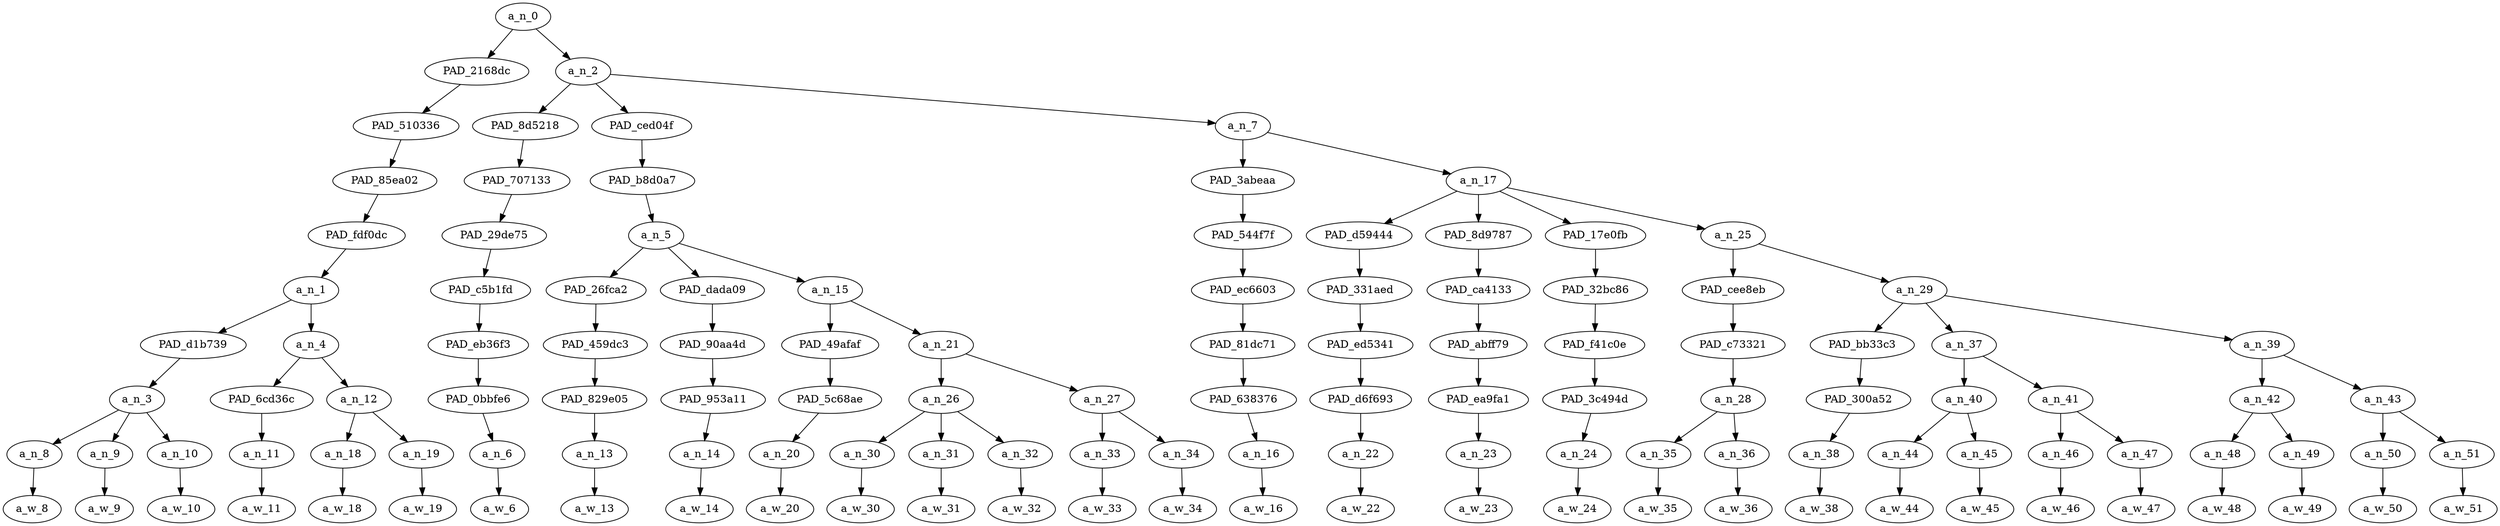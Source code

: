 strict digraph "" {
	a_n_0	[div_dir=1,
		index=0,
		level=9,
		pos="7.553819444444444,9!",
		text_span="[0, 1, 2, 3, 4, 5, 6, 7, 8, 9, 10, 11, 12, 13, 14, 15, 16, 17, 18, 19, 20, 21, 22, 23, 24, 25, 26, 27, 28, 29]",
		value=1.00000003];
	PAD_2168dc	[div_dir=1,
		index=0,
		level=8,
		pos="2.375,8!",
		text_span="[0, 1, 2, 3, 4, 5]",
		value=0.23959648];
	a_n_0 -> PAD_2168dc;
	a_n_2	[div_dir=1,
		index=1,
		level=8,
		pos="12.732638888888888,8!",
		text_span="[6, 7, 8, 9, 10, 11, 12, 13, 14, 15, 16, 17, 18, 19, 20, 21, 22, 23, 24, 25, 26, 27, 28, 29]",
		value=0.75987791];
	a_n_0 -> a_n_2;
	PAD_510336	[div_dir=1,
		index=0,
		level=7,
		pos="2.375,7!",
		text_span="[0, 1, 2, 3, 4, 5]",
		value=0.23959648];
	PAD_2168dc -> PAD_510336;
	PAD_85ea02	[div_dir=1,
		index=0,
		level=6,
		pos="2.375,6!",
		text_span="[0, 1, 2, 3, 4, 5]",
		value=0.23959648];
	PAD_510336 -> PAD_85ea02;
	PAD_fdf0dc	[div_dir=1,
		index=0,
		level=5,
		pos="2.375,5!",
		text_span="[0, 1, 2, 3, 4, 5]",
		value=0.23959648];
	PAD_85ea02 -> PAD_fdf0dc;
	a_n_1	[div_dir=1,
		index=0,
		level=4,
		pos="2.375,4!",
		text_span="[0, 1, 2, 3, 4, 5]",
		value=0.23959648];
	PAD_fdf0dc -> a_n_1;
	PAD_d1b739	[div_dir=1,
		index=0,
		level=3,
		pos="1.0,3!",
		text_span="[0, 1, 2]",
		value=0.11701943];
	a_n_1 -> PAD_d1b739;
	a_n_4	[div_dir=1,
		index=1,
		level=3,
		pos="3.75,3!",
		text_span="[3, 4, 5]",
		value=0.12219103];
	a_n_1 -> a_n_4;
	a_n_3	[div_dir=1,
		index=0,
		level=2,
		pos="1.0,2!",
		text_span="[0, 1, 2]",
		value=0.11701943];
	PAD_d1b739 -> a_n_3;
	a_n_8	[div_dir=1,
		index=0,
		level=1,
		pos="0.0,1!",
		text_span="[0]",
		value=0.02797955];
	a_n_3 -> a_n_8;
	a_n_9	[div_dir=1,
		index=1,
		level=1,
		pos="1.0,1!",
		text_span="[1]",
		value=0.05967319];
	a_n_3 -> a_n_9;
	a_n_10	[div_dir=1,
		index=2,
		level=1,
		pos="2.0,1!",
		text_span="[2]",
		value=0.02907628];
	a_n_3 -> a_n_10;
	a_w_8	[div_dir=0,
		index=0,
		level=0,
		pos="0,0!",
		text_span="[0]",
		value=a];
	a_n_8 -> a_w_8;
	a_w_9	[div_dir=0,
		index=1,
		level=0,
		pos="1,0!",
		text_span="[1]",
		value=facile];
	a_n_9 -> a_w_9;
	a_w_10	[div_dir=0,
		index=2,
		level=0,
		pos="2,0!",
		text_span="[2]",
		value=claim];
	a_n_10 -> a_w_10;
	PAD_6cd36c	[div_dir=1,
		index=1,
		level=2,
		pos="3.0,2!",
		text_span="[3]",
		value=0.02104504];
	a_n_4 -> PAD_6cd36c;
	a_n_12	[div_dir=1,
		index=2,
		level=2,
		pos="4.5,2!",
		text_span="[4, 5]",
		value=0.10089165];
	a_n_4 -> a_n_12;
	a_n_11	[div_dir=1,
		index=3,
		level=1,
		pos="3.0,1!",
		text_span="[3]",
		value=0.02104504];
	PAD_6cd36c -> a_n_11;
	a_w_11	[div_dir=0,
		index=3,
		level=0,
		pos="3,0!",
		text_span="[3]",
		value=of];
	a_n_11 -> a_w_11;
	a_n_18	[div_dir=1,
		index=4,
		level=1,
		pos="4.0,1!",
		text_span="[4]",
		value=0.03183013];
	a_n_12 -> a_n_18;
	a_n_19	[div_dir=1,
		index=5,
		level=1,
		pos="5.0,1!",
		text_span="[5]",
		value=0.06883167];
	a_n_12 -> a_n_19;
	a_w_18	[div_dir=0,
		index=4,
		level=0,
		pos="4,0!",
		text_span="[4]",
		value=anti];
	a_n_18 -> a_w_18;
	a_w_19	[div_dir=0,
		index=5,
		level=0,
		pos="5,0!",
		text_span="[5]",
		value=semitism];
	a_n_19 -> a_w_19;
	PAD_8d5218	[div_dir=-1,
		index=2,
		level=7,
		pos="14.0,7!",
		text_span="[14]",
		value=0.02387654];
	a_n_2 -> PAD_8d5218;
	PAD_ced04f	[div_dir=1,
		index=1,
		level=7,
		pos="7.541666666666667,7!",
		text_span="[6, 7, 8, 9, 10, 11, 12, 13]",
		value=0.25353852];
	a_n_2 -> PAD_ced04f;
	a_n_7	[div_dir=1,
		index=3,
		level=7,
		pos="16.65625,7!",
		text_span="[15, 16, 17, 18, 19, 20, 21, 22, 23, 24, 25, 26, 27, 28, 29]",
		value=0.48207853];
	a_n_2 -> a_n_7;
	PAD_707133	[div_dir=-1,
		index=2,
		level=6,
		pos="14.0,6!",
		text_span="[14]",
		value=0.02387654];
	PAD_8d5218 -> PAD_707133;
	PAD_29de75	[div_dir=-1,
		index=2,
		level=5,
		pos="14.0,5!",
		text_span="[14]",
		value=0.02387654];
	PAD_707133 -> PAD_29de75;
	PAD_c5b1fd	[div_dir=-1,
		index=4,
		level=4,
		pos="14.0,4!",
		text_span="[14]",
		value=0.02387654];
	PAD_29de75 -> PAD_c5b1fd;
	PAD_eb36f3	[div_dir=-1,
		index=6,
		level=3,
		pos="14.0,3!",
		text_span="[14]",
		value=0.02387654];
	PAD_c5b1fd -> PAD_eb36f3;
	PAD_0bbfe6	[div_dir=-1,
		index=8,
		level=2,
		pos="14.0,2!",
		text_span="[14]",
		value=0.02387654];
	PAD_eb36f3 -> PAD_0bbfe6;
	a_n_6	[div_dir=-1,
		index=14,
		level=1,
		pos="14.0,1!",
		text_span="[14]",
		value=0.02387654];
	PAD_0bbfe6 -> a_n_6;
	a_w_6	[div_dir=0,
		index=14,
		level=0,
		pos="14,0!",
		text_span="[14]",
		value=and];
	a_n_6 -> a_w_6;
	PAD_b8d0a7	[div_dir=1,
		index=1,
		level=6,
		pos="7.541666666666667,6!",
		text_span="[6, 7, 8, 9, 10, 11, 12, 13]",
		value=0.25353852];
	PAD_ced04f -> PAD_b8d0a7;
	a_n_5	[div_dir=1,
		index=1,
		level=5,
		pos="7.541666666666667,5!",
		text_span="[6, 7, 8, 9, 10, 11, 12, 13]",
		value=0.25353852];
	PAD_b8d0a7 -> a_n_5;
	PAD_26fca2	[div_dir=-1,
		index=1,
		level=4,
		pos="6.0,4!",
		text_span="[6]",
		value=0.01816694];
	a_n_5 -> PAD_26fca2;
	PAD_dada09	[div_dir=-1,
		index=2,
		level=4,
		pos="7.0,4!",
		text_span="[7]",
		value=0.01479086];
	a_n_5 -> PAD_dada09;
	a_n_15	[div_dir=1,
		index=3,
		level=4,
		pos="9.625,4!",
		text_span="[8, 9, 10, 11, 12, 13]",
		value=0.22024265];
	a_n_5 -> a_n_15;
	PAD_459dc3	[div_dir=-1,
		index=2,
		level=3,
		pos="6.0,3!",
		text_span="[6]",
		value=0.01816694];
	PAD_26fca2 -> PAD_459dc3;
	PAD_829e05	[div_dir=-1,
		index=3,
		level=2,
		pos="6.0,2!",
		text_span="[6]",
		value=0.01816694];
	PAD_459dc3 -> PAD_829e05;
	a_n_13	[div_dir=-1,
		index=6,
		level=1,
		pos="6.0,1!",
		text_span="[6]",
		value=0.01816694];
	PAD_829e05 -> a_n_13;
	a_w_13	[div_dir=0,
		index=6,
		level=0,
		pos="6,0!",
		text_span="[6]",
		value=does];
	a_n_13 -> a_w_13;
	PAD_90aa4d	[div_dir=-1,
		index=3,
		level=3,
		pos="7.0,3!",
		text_span="[7]",
		value=0.01479086];
	PAD_dada09 -> PAD_90aa4d;
	PAD_953a11	[div_dir=-1,
		index=4,
		level=2,
		pos="7.0,2!",
		text_span="[7]",
		value=0.01479086];
	PAD_90aa4d -> PAD_953a11;
	a_n_14	[div_dir=-1,
		index=7,
		level=1,
		pos="7.0,1!",
		text_span="[7]",
		value=0.01479086];
	PAD_953a11 -> a_n_14;
	a_w_14	[div_dir=0,
		index=7,
		level=0,
		pos="7,0!",
		text_span="[7]",
		value=not];
	a_n_14 -> a_w_14;
	PAD_49afaf	[div_dir=1,
		index=4,
		level=3,
		pos="8.0,3!",
		text_span="[8]",
		value=0.02489459];
	a_n_15 -> PAD_49afaf;
	a_n_21	[div_dir=1,
		index=5,
		level=3,
		pos="11.25,3!",
		text_span="[9, 10, 11, 12, 13]",
		value=0.19494902];
	a_n_15 -> a_n_21;
	PAD_5c68ae	[div_dir=1,
		index=5,
		level=2,
		pos="8.0,2!",
		text_span="[8]",
		value=0.02489459];
	PAD_49afaf -> PAD_5c68ae;
	a_n_20	[div_dir=1,
		index=8,
		level=1,
		pos="8.0,1!",
		text_span="[8]",
		value=0.02489459];
	PAD_5c68ae -> a_n_20;
	a_w_20	[div_dir=0,
		index=8,
		level=0,
		pos="8,0!",
		text_span="[8]",
		value=equal];
	a_n_20 -> a_w_20;
	a_n_26	[div_dir=1,
		index=6,
		level=2,
		pos="10.0,2!",
		text_span="[9, 10, 11]",
		value=0.07366969];
	a_n_21 -> a_n_26;
	a_n_27	[div_dir=1,
		index=7,
		level=2,
		pos="12.5,2!",
		text_span="[12, 13]",
		value=0.12087085];
	a_n_21 -> a_n_27;
	a_n_30	[div_dir=1,
		index=9,
		level=1,
		pos="9.0,1!",
		text_span="[9]",
		value=0.01748359];
	a_n_26 -> a_n_30;
	a_n_31	[div_dir=1,
		index=10,
		level=1,
		pos="10.0,1!",
		text_span="[10]",
		value=0.02726528];
	a_n_26 -> a_n_31;
	a_n_32	[div_dir=-1,
		index=11,
		level=1,
		pos="11.0,1!",
		text_span="[11]",
		value=0.02886638];
	a_n_26 -> a_n_32;
	a_w_30	[div_dir=0,
		index=9,
		level=0,
		pos="9,0!",
		text_span="[9]",
		value=the];
	a_n_30 -> a_w_30;
	a_w_31	[div_dir=0,
		index=10,
		level=0,
		pos="10,0!",
		text_span="[10]",
		value=new];
	a_n_31 -> a_w_31;
	a_w_32	[div_dir=0,
		index=11,
		level=0,
		pos="11,0!",
		text_span="[11]",
		value=ones];
	a_n_32 -> a_w_32;
	a_n_33	[div_dir=1,
		index=12,
		level=1,
		pos="12.0,1!",
		text_span="[12]",
		value=0.04559299];
	a_n_27 -> a_n_33;
	a_n_34	[div_dir=1,
		index=13,
		level=1,
		pos="13.0,1!",
		text_span="[13]",
		value=0.07468529];
	a_n_27 -> a_n_34;
	a_w_33	[div_dir=0,
		index=12,
		level=0,
		pos="12,0!",
		text_span="[12]",
		value=murder];
	a_n_33 -> a_w_33;
	a_w_34	[div_dir=0,
		index=13,
		level=0,
		pos="13,0!",
		text_span="[13]",
		value=jews];
	a_n_34 -> a_w_34;
	PAD_3abeaa	[div_dir=1,
		index=3,
		level=6,
		pos="15.0,6!",
		text_span="[15]",
		value=0.01944975];
	a_n_7 -> PAD_3abeaa;
	a_n_17	[div_dir=1,
		index=4,
		level=6,
		pos="18.3125,6!",
		text_span="[16, 17, 18, 19, 20, 21, 22, 23, 24, 25, 26, 27, 28, 29]",
		value=0.46235768];
	a_n_7 -> a_n_17;
	PAD_544f7f	[div_dir=1,
		index=3,
		level=5,
		pos="15.0,5!",
		text_span="[15]",
		value=0.01944975];
	PAD_3abeaa -> PAD_544f7f;
	PAD_ec6603	[div_dir=1,
		index=5,
		level=4,
		pos="15.0,4!",
		text_span="[15]",
		value=0.01944975];
	PAD_544f7f -> PAD_ec6603;
	PAD_81dc71	[div_dir=1,
		index=7,
		level=3,
		pos="15.0,3!",
		text_span="[15]",
		value=0.01944975];
	PAD_ec6603 -> PAD_81dc71;
	PAD_638376	[div_dir=1,
		index=9,
		level=2,
		pos="15.0,2!",
		text_span="[15]",
		value=0.01944975];
	PAD_81dc71 -> PAD_638376;
	a_n_16	[div_dir=1,
		index=15,
		level=1,
		pos="15.0,1!",
		text_span="[15]",
		value=0.01944975];
	PAD_638376 -> a_n_16;
	a_w_16	[div_dir=0,
		index=15,
		level=0,
		pos="15,0!",
		text_span="[15]",
		value=are];
	a_n_16 -> a_w_16;
	PAD_d59444	[div_dir=1,
		index=4,
		level=5,
		pos="16.0,5!",
		text_span="[16]",
		value=0.02492527];
	a_n_17 -> PAD_d59444;
	PAD_8d9787	[div_dir=1,
		index=5,
		level=5,
		pos="17.0,5!",
		text_span="[17]",
		value=0.01967279];
	a_n_17 -> PAD_8d9787;
	PAD_17e0fb	[div_dir=1,
		index=6,
		level=5,
		pos="18.0,5!",
		text_span="[18]",
		value=0.01854180];
	a_n_17 -> PAD_17e0fb;
	a_n_25	[div_dir=1,
		index=7,
		level=5,
		pos="22.25,5!",
		text_span="[19, 20, 21, 22, 23, 24, 25, 26, 27, 28, 29]",
		value=0.39895507];
	a_n_17 -> a_n_25;
	PAD_331aed	[div_dir=1,
		index=6,
		level=4,
		pos="16.0,4!",
		text_span="[16]",
		value=0.02492527];
	PAD_d59444 -> PAD_331aed;
	PAD_ed5341	[div_dir=1,
		index=8,
		level=3,
		pos="16.0,3!",
		text_span="[16]",
		value=0.02492527];
	PAD_331aed -> PAD_ed5341;
	PAD_d6f693	[div_dir=1,
		index=10,
		level=2,
		pos="16.0,2!",
		text_span="[16]",
		value=0.02492527];
	PAD_ed5341 -> PAD_d6f693;
	a_n_22	[div_dir=1,
		index=16,
		level=1,
		pos="16.0,1!",
		text_span="[16]",
		value=0.02492527];
	PAD_d6f693 -> a_n_22;
	a_w_22	[div_dir=0,
		index=16,
		level=0,
		pos="16,0!",
		text_span="[16]",
		value=driving];
	a_n_22 -> a_w_22;
	PAD_ca4133	[div_dir=1,
		index=7,
		level=4,
		pos="17.0,4!",
		text_span="[17]",
		value=0.01967279];
	PAD_8d9787 -> PAD_ca4133;
	PAD_abff79	[div_dir=1,
		index=9,
		level=3,
		pos="17.0,3!",
		text_span="[17]",
		value=0.01967279];
	PAD_ca4133 -> PAD_abff79;
	PAD_ea9fa1	[div_dir=1,
		index=11,
		level=2,
		pos="17.0,2!",
		text_span="[17]",
		value=0.01967279];
	PAD_abff79 -> PAD_ea9fa1;
	a_n_23	[div_dir=1,
		index=17,
		level=1,
		pos="17.0,1!",
		text_span="[17]",
		value=0.01967279];
	PAD_ea9fa1 -> a_n_23;
	a_w_23	[div_dir=0,
		index=17,
		level=0,
		pos="17,0!",
		text_span="[17]",
		value=them];
	a_n_23 -> a_w_23;
	PAD_32bc86	[div_dir=1,
		index=8,
		level=4,
		pos="18.0,4!",
		text_span="[18]",
		value=0.01854180];
	PAD_17e0fb -> PAD_32bc86;
	PAD_f41c0e	[div_dir=1,
		index=10,
		level=3,
		pos="18.0,3!",
		text_span="[18]",
		value=0.01854180];
	PAD_32bc86 -> PAD_f41c0e;
	PAD_3c494d	[div_dir=1,
		index=12,
		level=2,
		pos="18.0,2!",
		text_span="[18]",
		value=0.01854180];
	PAD_f41c0e -> PAD_3c494d;
	a_n_24	[div_dir=1,
		index=18,
		level=1,
		pos="18.0,1!",
		text_span="[18]",
		value=0.01854180];
	PAD_3c494d -> a_n_24;
	a_w_24	[div_dir=0,
		index=18,
		level=0,
		pos="18,0!",
		text_span="[18]",
		value=out];
	a_n_24 -> a_w_24;
	PAD_cee8eb	[div_dir=1,
		index=9,
		level=4,
		pos="19.5,4!",
		text_span="[19, 20]",
		value=0.04004791];
	a_n_25 -> PAD_cee8eb;
	a_n_29	[div_dir=1,
		index=10,
		level=4,
		pos="25.0,4!",
		text_span="[21, 22, 23, 24, 25, 26, 27, 28, 29]",
		value=0.35869125];
	a_n_25 -> a_n_29;
	PAD_c73321	[div_dir=1,
		index=11,
		level=3,
		pos="19.5,3!",
		text_span="[19, 20]",
		value=0.04004791];
	PAD_cee8eb -> PAD_c73321;
	a_n_28	[div_dir=1,
		index=13,
		level=2,
		pos="19.5,2!",
		text_span="[19, 20]",
		value=0.04004791];
	PAD_c73321 -> a_n_28;
	a_n_35	[div_dir=1,
		index=19,
		level=1,
		pos="19.0,1!",
		text_span="[19]",
		value=0.02185650];
	a_n_28 -> a_n_35;
	a_n_36	[div_dir=1,
		index=20,
		level=1,
		pos="20.0,1!",
		text_span="[20]",
		value=0.01814698];
	a_n_28 -> a_n_36;
	a_w_35	[div_dir=0,
		index=19,
		level=0,
		pos="19,0!",
		text_span="[19]",
		value=especially];
	a_n_35 -> a_w_35;
	a_w_36	[div_dir=0,
		index=20,
		level=0,
		pos="20,0!",
		text_span="[20]",
		value=when];
	a_n_36 -> a_w_36;
	PAD_bb33c3	[div_dir=-1,
		index=13,
		level=3,
		pos="25.0,3!",
		text_span="[25]",
		value=0.01845830];
	a_n_29 -> PAD_bb33c3;
	a_n_37	[div_dir=1,
		index=12,
		level=3,
		pos="22.5,3!",
		text_span="[21, 22, 23, 24]",
		value=0.12889474];
	a_n_29 -> a_n_37;
	a_n_39	[div_dir=1,
		index=14,
		level=3,
		pos="27.5,3!",
		text_span="[26, 27, 28, 29]",
		value=0.21112383];
	a_n_29 -> a_n_39;
	PAD_300a52	[div_dir=-1,
		index=16,
		level=2,
		pos="25.0,2!",
		text_span="[25]",
		value=0.01845830];
	PAD_bb33c3 -> PAD_300a52;
	a_n_38	[div_dir=-1,
		index=25,
		level=1,
		pos="25.0,1!",
		text_span="[25]",
		value=0.01845830];
	PAD_300a52 -> a_n_38;
	a_w_38	[div_dir=0,
		index=25,
		level=0,
		pos="25,0!",
		text_span="[25]",
		value=and1];
	a_n_38 -> a_w_38;
	a_n_40	[div_dir=1,
		index=14,
		level=2,
		pos="21.5,2!",
		text_span="[21, 22]",
		value=0.04758099];
	a_n_37 -> a_n_40;
	a_n_41	[div_dir=1,
		index=15,
		level=2,
		pos="23.5,2!",
		text_span="[23, 24]",
		value=0.08122807];
	a_n_37 -> a_n_41;
	a_n_44	[div_dir=-1,
		index=21,
		level=1,
		pos="21.0,1!",
		text_span="[21]",
		value=0.01796760];
	a_n_40 -> a_n_44;
	a_n_45	[div_dir=1,
		index=22,
		level=1,
		pos="22.0,1!",
		text_span="[22]",
		value=0.02952953];
	a_n_40 -> a_n_45;
	a_w_44	[div_dir=0,
		index=21,
		level=0,
		pos="21,0!",
		text_span="[21]",
		value=the1];
	a_n_44 -> a_w_44;
	a_w_45	[div_dir=0,
		index=22,
		level=0,
		pos="22,0!",
		text_span="[22]",
		value=muslims];
	a_n_45 -> a_w_45;
	a_n_46	[div_dir=1,
		index=23,
		level=1,
		pos="23.0,1!",
		text_span="[23]",
		value=0.02036886];
	a_n_41 -> a_n_46;
	a_n_47	[div_dir=1,
		index=24,
		level=1,
		pos="24.0,1!",
		text_span="[24]",
		value=0.06081480];
	a_n_41 -> a_n_47;
	a_w_46	[div_dir=0,
		index=23,
		level=0,
		pos="23,0!",
		text_span="[23]",
		value=are1];
	a_n_46 -> a_w_46;
	a_w_47	[div_dir=0,
		index=24,
		level=0,
		pos="24,0!",
		text_span="[24]",
		value=semites];
	a_n_47 -> a_w_47;
	a_n_42	[div_dir=1,
		index=17,
		level=2,
		pos="26.5,2!",
		text_span="[26, 27]",
		value=0.07174989];
	a_n_39 -> a_n_42;
	a_n_43	[div_dir=1,
		index=18,
		level=2,
		pos="28.5,2!",
		text_span="[28, 29]",
		value=0.13914866];
	a_n_39 -> a_n_43;
	a_n_48	[div_dir=-1,
		index=26,
		level=1,
		pos="26.0,1!",
		text_span="[26]",
		value=0.02342699];
	a_n_42 -> a_n_48;
	a_n_49	[div_dir=1,
		index=27,
		level=1,
		pos="27.0,1!",
		text_span="[27]",
		value=0.04808965];
	a_n_42 -> a_n_49;
	a_w_48	[div_dir=0,
		index=26,
		level=0,
		pos="26,0!",
		text_span="[26]",
		value=the2];
	a_n_48 -> a_w_48;
	a_w_49	[div_dir=0,
		index=27,
		level=0,
		pos="27,0!",
		text_span="[27]",
		value=jews1];
	a_n_49 -> a_w_49;
	a_n_50	[div_dir=1,
		index=28,
		level=1,
		pos="28.0,1!",
		text_span="[28]",
		value=0.02481039];
	a_n_43 -> a_n_50;
	a_n_51	[div_dir=1,
		index=29,
		level=1,
		pos="29.0,1!",
		text_span="[29]",
		value=0.11421443];
	a_n_43 -> a_n_51;
	a_w_50	[div_dir=0,
		index=28,
		level=0,
		pos="28,0!",
		text_span="[28]",
		value=are2];
	a_n_50 -> a_w_50;
	a_w_51	[div_dir=0,
		index=29,
		level=0,
		pos="29,0!",
		text_span="[29]",
		value=khazars];
	a_n_51 -> a_w_51;
}
